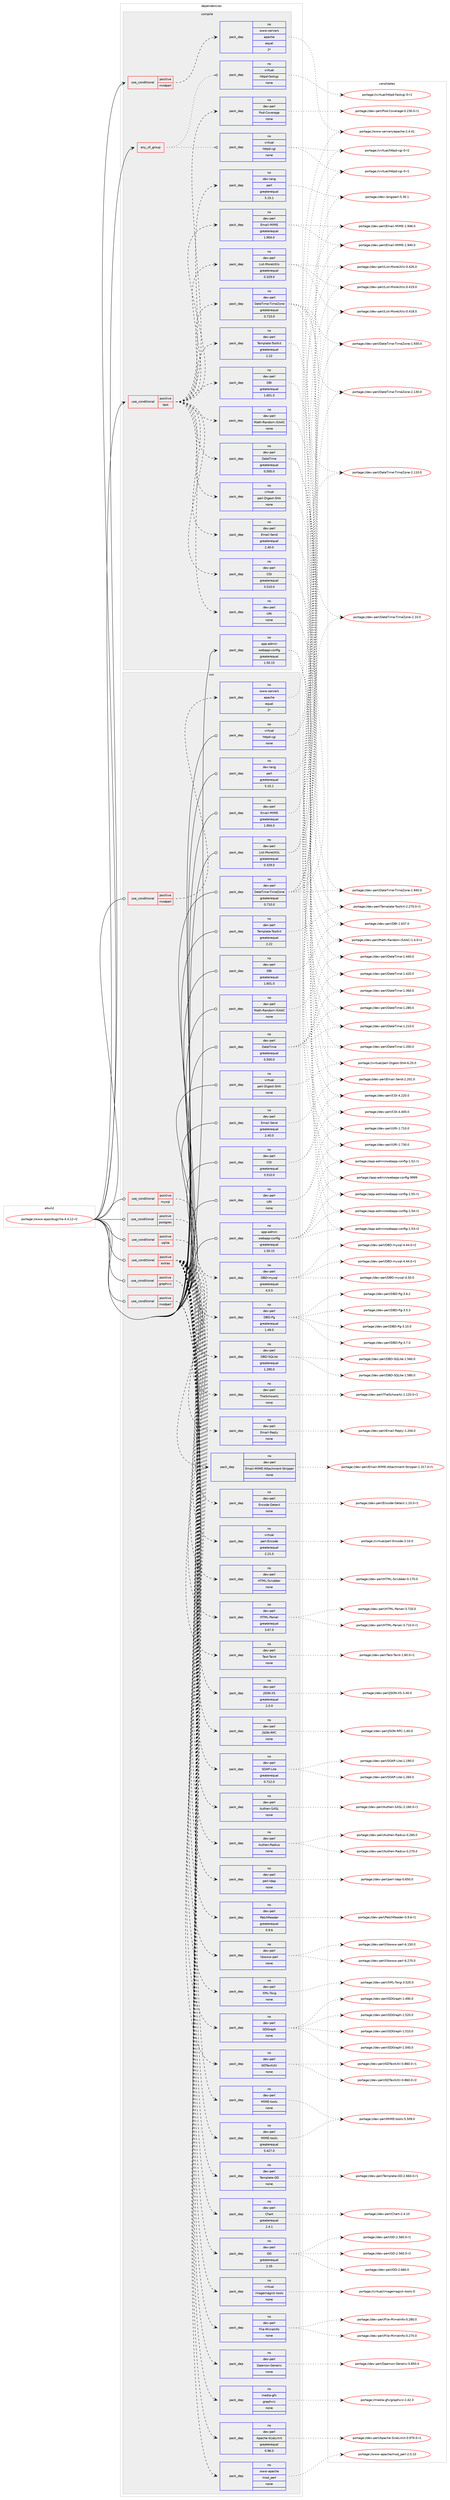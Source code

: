 digraph prolog {

# *************
# Graph options
# *************

newrank=true;
concentrate=true;
compound=true;
graph [rankdir=LR,fontname=Helvetica,fontsize=10,ranksep=1.5];#, ranksep=2.5, nodesep=0.2];
edge  [arrowhead=vee];
node  [fontname=Helvetica,fontsize=10];

# **********
# The ebuild
# **********

subgraph cluster_leftcol {
color=gray;
label=<<i>ebuild</i>>;
id [label="portage://www-apps/bugzilla-4.4.12-r2", color=red, width=4, href="../www-apps/bugzilla-4.4.12-r2.svg"];
}

# ****************
# The dependencies
# ****************

subgraph cluster_midcol {
color=gray;
label=<<i>dependencies</i>>;
subgraph cluster_compile {
fillcolor="#eeeeee";
style=filled;
label=<<i>compile</i>>;
subgraph any494 {
dependency27201 [label=<<TABLE BORDER="0" CELLBORDER="1" CELLSPACING="0" CELLPADDING="4"><TR><TD CELLPADDING="10">any_of_group</TD></TR></TABLE>>, shape=none, color=red];subgraph pack21951 {
dependency27202 [label=<<TABLE BORDER="0" CELLBORDER="1" CELLSPACING="0" CELLPADDING="4" WIDTH="220"><TR><TD ROWSPAN="6" CELLPADDING="30">pack_dep</TD></TR><TR><TD WIDTH="110">no</TD></TR><TR><TD>virtual</TD></TR><TR><TD>httpd-cgi</TD></TR><TR><TD>none</TD></TR><TR><TD></TD></TR></TABLE>>, shape=none, color=blue];
}
dependency27201:e -> dependency27202:w [weight=20,style="dotted",arrowhead="oinv"];
subgraph pack21952 {
dependency27203 [label=<<TABLE BORDER="0" CELLBORDER="1" CELLSPACING="0" CELLPADDING="4" WIDTH="220"><TR><TD ROWSPAN="6" CELLPADDING="30">pack_dep</TD></TR><TR><TD WIDTH="110">no</TD></TR><TR><TD>virtual</TD></TR><TR><TD>httpd-fastcgi</TD></TR><TR><TD>none</TD></TR><TR><TD></TD></TR></TABLE>>, shape=none, color=blue];
}
dependency27201:e -> dependency27203:w [weight=20,style="dotted",arrowhead="oinv"];
}
id:e -> dependency27201:w [weight=20,style="solid",arrowhead="vee"];
subgraph cond4739 {
dependency27204 [label=<<TABLE BORDER="0" CELLBORDER="1" CELLSPACING="0" CELLPADDING="4"><TR><TD ROWSPAN="3" CELLPADDING="10">use_conditional</TD></TR><TR><TD>positive</TD></TR><TR><TD>modperl</TD></TR></TABLE>>, shape=none, color=red];
subgraph pack21953 {
dependency27205 [label=<<TABLE BORDER="0" CELLBORDER="1" CELLSPACING="0" CELLPADDING="4" WIDTH="220"><TR><TD ROWSPAN="6" CELLPADDING="30">pack_dep</TD></TR><TR><TD WIDTH="110">no</TD></TR><TR><TD>www-servers</TD></TR><TR><TD>apache</TD></TR><TR><TD>equal</TD></TR><TR><TD>2*</TD></TR></TABLE>>, shape=none, color=blue];
}
dependency27204:e -> dependency27205:w [weight=20,style="dashed",arrowhead="vee"];
}
id:e -> dependency27204:w [weight=20,style="solid",arrowhead="vee"];
subgraph cond4740 {
dependency27206 [label=<<TABLE BORDER="0" CELLBORDER="1" CELLSPACING="0" CELLPADDING="4"><TR><TD ROWSPAN="3" CELLPADDING="10">use_conditional</TD></TR><TR><TD>positive</TD></TR><TR><TD>test</TD></TR></TABLE>>, shape=none, color=red];
subgraph pack21954 {
dependency27207 [label=<<TABLE BORDER="0" CELLBORDER="1" CELLSPACING="0" CELLPADDING="4" WIDTH="220"><TR><TD ROWSPAN="6" CELLPADDING="30">pack_dep</TD></TR><TR><TD WIDTH="110">no</TD></TR><TR><TD>dev-perl</TD></TR><TR><TD>Pod-Coverage</TD></TR><TR><TD>none</TD></TR><TR><TD></TD></TR></TABLE>>, shape=none, color=blue];
}
dependency27206:e -> dependency27207:w [weight=20,style="dashed",arrowhead="vee"];
subgraph pack21955 {
dependency27208 [label=<<TABLE BORDER="0" CELLBORDER="1" CELLSPACING="0" CELLPADDING="4" WIDTH="220"><TR><TD ROWSPAN="6" CELLPADDING="30">pack_dep</TD></TR><TR><TD WIDTH="110">no</TD></TR><TR><TD>dev-lang</TD></TR><TR><TD>perl</TD></TR><TR><TD>greaterequal</TD></TR><TR><TD>5.10.1</TD></TR></TABLE>>, shape=none, color=blue];
}
dependency27206:e -> dependency27208:w [weight=20,style="dashed",arrowhead="vee"];
subgraph pack21956 {
dependency27209 [label=<<TABLE BORDER="0" CELLBORDER="1" CELLSPACING="0" CELLPADDING="4" WIDTH="220"><TR><TD ROWSPAN="6" CELLPADDING="30">pack_dep</TD></TR><TR><TD WIDTH="110">no</TD></TR><TR><TD>dev-perl</TD></TR><TR><TD>CGI</TD></TR><TR><TD>greaterequal</TD></TR><TR><TD>3.510.0</TD></TR></TABLE>>, shape=none, color=blue];
}
dependency27206:e -> dependency27209:w [weight=20,style="dashed",arrowhead="vee"];
subgraph pack21957 {
dependency27210 [label=<<TABLE BORDER="0" CELLBORDER="1" CELLSPACING="0" CELLPADDING="4" WIDTH="220"><TR><TD ROWSPAN="6" CELLPADDING="30">pack_dep</TD></TR><TR><TD WIDTH="110">no</TD></TR><TR><TD>virtual</TD></TR><TR><TD>perl-Digest-SHA</TD></TR><TR><TD>none</TD></TR><TR><TD></TD></TR></TABLE>>, shape=none, color=blue];
}
dependency27206:e -> dependency27210:w [weight=20,style="dashed",arrowhead="vee"];
subgraph pack21958 {
dependency27211 [label=<<TABLE BORDER="0" CELLBORDER="1" CELLSPACING="0" CELLPADDING="4" WIDTH="220"><TR><TD ROWSPAN="6" CELLPADDING="30">pack_dep</TD></TR><TR><TD WIDTH="110">no</TD></TR><TR><TD>dev-perl</TD></TR><TR><TD>DateTime</TD></TR><TR><TD>greaterequal</TD></TR><TR><TD>0.500.0</TD></TR></TABLE>>, shape=none, color=blue];
}
dependency27206:e -> dependency27211:w [weight=20,style="dashed",arrowhead="vee"];
subgraph pack21959 {
dependency27212 [label=<<TABLE BORDER="0" CELLBORDER="1" CELLSPACING="0" CELLPADDING="4" WIDTH="220"><TR><TD ROWSPAN="6" CELLPADDING="30">pack_dep</TD></TR><TR><TD WIDTH="110">no</TD></TR><TR><TD>dev-perl</TD></TR><TR><TD>DateTime-TimeZone</TD></TR><TR><TD>greaterequal</TD></TR><TR><TD>0.710.0</TD></TR></TABLE>>, shape=none, color=blue];
}
dependency27206:e -> dependency27212:w [weight=20,style="dashed",arrowhead="vee"];
subgraph pack21960 {
dependency27213 [label=<<TABLE BORDER="0" CELLBORDER="1" CELLSPACING="0" CELLPADDING="4" WIDTH="220"><TR><TD ROWSPAN="6" CELLPADDING="30">pack_dep</TD></TR><TR><TD WIDTH="110">no</TD></TR><TR><TD>dev-perl</TD></TR><TR><TD>DBI</TD></TR><TR><TD>greaterequal</TD></TR><TR><TD>1.601.0</TD></TR></TABLE>>, shape=none, color=blue];
}
dependency27206:e -> dependency27213:w [weight=20,style="dashed",arrowhead="vee"];
subgraph pack21961 {
dependency27214 [label=<<TABLE BORDER="0" CELLBORDER="1" CELLSPACING="0" CELLPADDING="4" WIDTH="220"><TR><TD ROWSPAN="6" CELLPADDING="30">pack_dep</TD></TR><TR><TD WIDTH="110">no</TD></TR><TR><TD>dev-perl</TD></TR><TR><TD>Template-Toolkit</TD></TR><TR><TD>greaterequal</TD></TR><TR><TD>2.22</TD></TR></TABLE>>, shape=none, color=blue];
}
dependency27206:e -> dependency27214:w [weight=20,style="dashed",arrowhead="vee"];
subgraph pack21962 {
dependency27215 [label=<<TABLE BORDER="0" CELLBORDER="1" CELLSPACING="0" CELLPADDING="4" WIDTH="220"><TR><TD ROWSPAN="6" CELLPADDING="30">pack_dep</TD></TR><TR><TD WIDTH="110">no</TD></TR><TR><TD>dev-perl</TD></TR><TR><TD>Email-Send</TD></TR><TR><TD>greaterequal</TD></TR><TR><TD>2.40.0</TD></TR></TABLE>>, shape=none, color=blue];
}
dependency27206:e -> dependency27215:w [weight=20,style="dashed",arrowhead="vee"];
subgraph pack21963 {
dependency27216 [label=<<TABLE BORDER="0" CELLBORDER="1" CELLSPACING="0" CELLPADDING="4" WIDTH="220"><TR><TD ROWSPAN="6" CELLPADDING="30">pack_dep</TD></TR><TR><TD WIDTH="110">no</TD></TR><TR><TD>dev-perl</TD></TR><TR><TD>Email-MIME</TD></TR><TR><TD>greaterequal</TD></TR><TR><TD>1.904.0</TD></TR></TABLE>>, shape=none, color=blue];
}
dependency27206:e -> dependency27216:w [weight=20,style="dashed",arrowhead="vee"];
subgraph pack21964 {
dependency27217 [label=<<TABLE BORDER="0" CELLBORDER="1" CELLSPACING="0" CELLPADDING="4" WIDTH="220"><TR><TD ROWSPAN="6" CELLPADDING="30">pack_dep</TD></TR><TR><TD WIDTH="110">no</TD></TR><TR><TD>dev-perl</TD></TR><TR><TD>URI</TD></TR><TR><TD>none</TD></TR><TR><TD></TD></TR></TABLE>>, shape=none, color=blue];
}
dependency27206:e -> dependency27217:w [weight=20,style="dashed",arrowhead="vee"];
subgraph pack21965 {
dependency27218 [label=<<TABLE BORDER="0" CELLBORDER="1" CELLSPACING="0" CELLPADDING="4" WIDTH="220"><TR><TD ROWSPAN="6" CELLPADDING="30">pack_dep</TD></TR><TR><TD WIDTH="110">no</TD></TR><TR><TD>dev-perl</TD></TR><TR><TD>List-MoreUtils</TD></TR><TR><TD>greaterequal</TD></TR><TR><TD>0.329.0</TD></TR></TABLE>>, shape=none, color=blue];
}
dependency27206:e -> dependency27218:w [weight=20,style="dashed",arrowhead="vee"];
subgraph pack21966 {
dependency27219 [label=<<TABLE BORDER="0" CELLBORDER="1" CELLSPACING="0" CELLPADDING="4" WIDTH="220"><TR><TD ROWSPAN="6" CELLPADDING="30">pack_dep</TD></TR><TR><TD WIDTH="110">no</TD></TR><TR><TD>dev-perl</TD></TR><TR><TD>Math-Random-ISAAC</TD></TR><TR><TD>none</TD></TR><TR><TD></TD></TR></TABLE>>, shape=none, color=blue];
}
dependency27206:e -> dependency27219:w [weight=20,style="dashed",arrowhead="vee"];
}
id:e -> dependency27206:w [weight=20,style="solid",arrowhead="vee"];
subgraph pack21967 {
dependency27220 [label=<<TABLE BORDER="0" CELLBORDER="1" CELLSPACING="0" CELLPADDING="4" WIDTH="220"><TR><TD ROWSPAN="6" CELLPADDING="30">pack_dep</TD></TR><TR><TD WIDTH="110">no</TD></TR><TR><TD>app-admin</TD></TR><TR><TD>webapp-config</TD></TR><TR><TD>greaterequal</TD></TR><TR><TD>1.50.15</TD></TR></TABLE>>, shape=none, color=blue];
}
id:e -> dependency27220:w [weight=20,style="solid",arrowhead="vee"];
}
subgraph cluster_compileandrun {
fillcolor="#eeeeee";
style=filled;
label=<<i>compile and run</i>>;
}
subgraph cluster_run {
fillcolor="#eeeeee";
style=filled;
label=<<i>run</i>>;
subgraph cond4741 {
dependency27221 [label=<<TABLE BORDER="0" CELLBORDER="1" CELLSPACING="0" CELLPADDING="4"><TR><TD ROWSPAN="3" CELLPADDING="10">use_conditional</TD></TR><TR><TD>positive</TD></TR><TR><TD>extras</TD></TR></TABLE>>, shape=none, color=red];
subgraph pack21968 {
dependency27222 [label=<<TABLE BORDER="0" CELLBORDER="1" CELLSPACING="0" CELLPADDING="4" WIDTH="220"><TR><TD ROWSPAN="6" CELLPADDING="30">pack_dep</TD></TR><TR><TD WIDTH="110">no</TD></TR><TR><TD>dev-perl</TD></TR><TR><TD>GD</TD></TR><TR><TD>greaterequal</TD></TR><TR><TD>2.35</TD></TR></TABLE>>, shape=none, color=blue];
}
dependency27221:e -> dependency27222:w [weight=20,style="dashed",arrowhead="vee"];
subgraph pack21969 {
dependency27223 [label=<<TABLE BORDER="0" CELLBORDER="1" CELLSPACING="0" CELLPADDING="4" WIDTH="220"><TR><TD ROWSPAN="6" CELLPADDING="30">pack_dep</TD></TR><TR><TD WIDTH="110">no</TD></TR><TR><TD>dev-perl</TD></TR><TR><TD>Chart</TD></TR><TR><TD>greaterequal</TD></TR><TR><TD>2.4.1</TD></TR></TABLE>>, shape=none, color=blue];
}
dependency27221:e -> dependency27223:w [weight=20,style="dashed",arrowhead="vee"];
subgraph pack21970 {
dependency27224 [label=<<TABLE BORDER="0" CELLBORDER="1" CELLSPACING="0" CELLPADDING="4" WIDTH="220"><TR><TD ROWSPAN="6" CELLPADDING="30">pack_dep</TD></TR><TR><TD WIDTH="110">no</TD></TR><TR><TD>dev-perl</TD></TR><TR><TD>Template-GD</TD></TR><TR><TD>none</TD></TR><TR><TD></TD></TR></TABLE>>, shape=none, color=blue];
}
dependency27221:e -> dependency27224:w [weight=20,style="dashed",arrowhead="vee"];
subgraph pack21971 {
dependency27225 [label=<<TABLE BORDER="0" CELLBORDER="1" CELLSPACING="0" CELLPADDING="4" WIDTH="220"><TR><TD ROWSPAN="6" CELLPADDING="30">pack_dep</TD></TR><TR><TD WIDTH="110">no</TD></TR><TR><TD>dev-perl</TD></TR><TR><TD>GDTextUtil</TD></TR><TR><TD>none</TD></TR><TR><TD></TD></TR></TABLE>>, shape=none, color=blue];
}
dependency27221:e -> dependency27225:w [weight=20,style="dashed",arrowhead="vee"];
subgraph pack21972 {
dependency27226 [label=<<TABLE BORDER="0" CELLBORDER="1" CELLSPACING="0" CELLPADDING="4" WIDTH="220"><TR><TD ROWSPAN="6" CELLPADDING="30">pack_dep</TD></TR><TR><TD WIDTH="110">no</TD></TR><TR><TD>dev-perl</TD></TR><TR><TD>GDGraph</TD></TR><TR><TD>none</TD></TR><TR><TD></TD></TR></TABLE>>, shape=none, color=blue];
}
dependency27221:e -> dependency27226:w [weight=20,style="dashed",arrowhead="vee"];
subgraph pack21973 {
dependency27227 [label=<<TABLE BORDER="0" CELLBORDER="1" CELLSPACING="0" CELLPADDING="4" WIDTH="220"><TR><TD ROWSPAN="6" CELLPADDING="30">pack_dep</TD></TR><TR><TD WIDTH="110">no</TD></TR><TR><TD>dev-perl</TD></TR><TR><TD>XML-Twig</TD></TR><TR><TD>none</TD></TR><TR><TD></TD></TR></TABLE>>, shape=none, color=blue];
}
dependency27221:e -> dependency27227:w [weight=20,style="dashed",arrowhead="vee"];
subgraph pack21974 {
dependency27228 [label=<<TABLE BORDER="0" CELLBORDER="1" CELLSPACING="0" CELLPADDING="4" WIDTH="220"><TR><TD ROWSPAN="6" CELLPADDING="30">pack_dep</TD></TR><TR><TD WIDTH="110">no</TD></TR><TR><TD>dev-perl</TD></TR><TR><TD>MIME-tools</TD></TR><TR><TD>greaterequal</TD></TR><TR><TD>5.427.0</TD></TR></TABLE>>, shape=none, color=blue];
}
dependency27221:e -> dependency27228:w [weight=20,style="dashed",arrowhead="vee"];
subgraph pack21975 {
dependency27229 [label=<<TABLE BORDER="0" CELLBORDER="1" CELLSPACING="0" CELLPADDING="4" WIDTH="220"><TR><TD ROWSPAN="6" CELLPADDING="30">pack_dep</TD></TR><TR><TD WIDTH="110">no</TD></TR><TR><TD>dev-perl</TD></TR><TR><TD>libwww-perl</TD></TR><TR><TD>none</TD></TR><TR><TD></TD></TR></TABLE>>, shape=none, color=blue];
}
dependency27221:e -> dependency27229:w [weight=20,style="dashed",arrowhead="vee"];
subgraph pack21976 {
dependency27230 [label=<<TABLE BORDER="0" CELLBORDER="1" CELLSPACING="0" CELLPADDING="4" WIDTH="220"><TR><TD ROWSPAN="6" CELLPADDING="30">pack_dep</TD></TR><TR><TD WIDTH="110">no</TD></TR><TR><TD>dev-perl</TD></TR><TR><TD>PatchReader</TD></TR><TR><TD>greaterequal</TD></TR><TR><TD>0.9.6</TD></TR></TABLE>>, shape=none, color=blue];
}
dependency27221:e -> dependency27230:w [weight=20,style="dashed",arrowhead="vee"];
subgraph pack21977 {
dependency27231 [label=<<TABLE BORDER="0" CELLBORDER="1" CELLSPACING="0" CELLPADDING="4" WIDTH="220"><TR><TD ROWSPAN="6" CELLPADDING="30">pack_dep</TD></TR><TR><TD WIDTH="110">no</TD></TR><TR><TD>dev-perl</TD></TR><TR><TD>perl-ldap</TD></TR><TR><TD>none</TD></TR><TR><TD></TD></TR></TABLE>>, shape=none, color=blue];
}
dependency27221:e -> dependency27231:w [weight=20,style="dashed",arrowhead="vee"];
subgraph pack21978 {
dependency27232 [label=<<TABLE BORDER="0" CELLBORDER="1" CELLSPACING="0" CELLPADDING="4" WIDTH="220"><TR><TD ROWSPAN="6" CELLPADDING="30">pack_dep</TD></TR><TR><TD WIDTH="110">no</TD></TR><TR><TD>dev-perl</TD></TR><TR><TD>Authen-Radius</TD></TR><TR><TD>none</TD></TR><TR><TD></TD></TR></TABLE>>, shape=none, color=blue];
}
dependency27221:e -> dependency27232:w [weight=20,style="dashed",arrowhead="vee"];
subgraph pack21979 {
dependency27233 [label=<<TABLE BORDER="0" CELLBORDER="1" CELLSPACING="0" CELLPADDING="4" WIDTH="220"><TR><TD ROWSPAN="6" CELLPADDING="30">pack_dep</TD></TR><TR><TD WIDTH="110">no</TD></TR><TR><TD>dev-perl</TD></TR><TR><TD>Authen-SASL</TD></TR><TR><TD>none</TD></TR><TR><TD></TD></TR></TABLE>>, shape=none, color=blue];
}
dependency27221:e -> dependency27233:w [weight=20,style="dashed",arrowhead="vee"];
subgraph pack21980 {
dependency27234 [label=<<TABLE BORDER="0" CELLBORDER="1" CELLSPACING="0" CELLPADDING="4" WIDTH="220"><TR><TD ROWSPAN="6" CELLPADDING="30">pack_dep</TD></TR><TR><TD WIDTH="110">no</TD></TR><TR><TD>dev-perl</TD></TR><TR><TD>SOAP-Lite</TD></TR><TR><TD>greaterequal</TD></TR><TR><TD>0.712.0</TD></TR></TABLE>>, shape=none, color=blue];
}
dependency27221:e -> dependency27234:w [weight=20,style="dashed",arrowhead="vee"];
subgraph pack21981 {
dependency27235 [label=<<TABLE BORDER="0" CELLBORDER="1" CELLSPACING="0" CELLPADDING="4" WIDTH="220"><TR><TD ROWSPAN="6" CELLPADDING="30">pack_dep</TD></TR><TR><TD WIDTH="110">no</TD></TR><TR><TD>dev-perl</TD></TR><TR><TD>JSON-RPC</TD></TR><TR><TD>none</TD></TR><TR><TD></TD></TR></TABLE>>, shape=none, color=blue];
}
dependency27221:e -> dependency27235:w [weight=20,style="dashed",arrowhead="vee"];
subgraph pack21982 {
dependency27236 [label=<<TABLE BORDER="0" CELLBORDER="1" CELLSPACING="0" CELLPADDING="4" WIDTH="220"><TR><TD ROWSPAN="6" CELLPADDING="30">pack_dep</TD></TR><TR><TD WIDTH="110">no</TD></TR><TR><TD>dev-perl</TD></TR><TR><TD>JSON-XS</TD></TR><TR><TD>greaterequal</TD></TR><TR><TD>2.0.0</TD></TR></TABLE>>, shape=none, color=blue];
}
dependency27221:e -> dependency27236:w [weight=20,style="dashed",arrowhead="vee"];
subgraph pack21983 {
dependency27237 [label=<<TABLE BORDER="0" CELLBORDER="1" CELLSPACING="0" CELLPADDING="4" WIDTH="220"><TR><TD ROWSPAN="6" CELLPADDING="30">pack_dep</TD></TR><TR><TD WIDTH="110">no</TD></TR><TR><TD>dev-perl</TD></TR><TR><TD>Test-Taint</TD></TR><TR><TD>none</TD></TR><TR><TD></TD></TR></TABLE>>, shape=none, color=blue];
}
dependency27221:e -> dependency27237:w [weight=20,style="dashed",arrowhead="vee"];
subgraph pack21984 {
dependency27238 [label=<<TABLE BORDER="0" CELLBORDER="1" CELLSPACING="0" CELLPADDING="4" WIDTH="220"><TR><TD ROWSPAN="6" CELLPADDING="30">pack_dep</TD></TR><TR><TD WIDTH="110">no</TD></TR><TR><TD>dev-perl</TD></TR><TR><TD>HTML-Parser</TD></TR><TR><TD>greaterequal</TD></TR><TR><TD>3.67.0</TD></TR></TABLE>>, shape=none, color=blue];
}
dependency27221:e -> dependency27238:w [weight=20,style="dashed",arrowhead="vee"];
subgraph pack21985 {
dependency27239 [label=<<TABLE BORDER="0" CELLBORDER="1" CELLSPACING="0" CELLPADDING="4" WIDTH="220"><TR><TD ROWSPAN="6" CELLPADDING="30">pack_dep</TD></TR><TR><TD WIDTH="110">no</TD></TR><TR><TD>dev-perl</TD></TR><TR><TD>HTML-Scrubber</TD></TR><TR><TD>none</TD></TR><TR><TD></TD></TR></TABLE>>, shape=none, color=blue];
}
dependency27221:e -> dependency27239:w [weight=20,style="dashed",arrowhead="vee"];
subgraph pack21986 {
dependency27240 [label=<<TABLE BORDER="0" CELLBORDER="1" CELLSPACING="0" CELLPADDING="4" WIDTH="220"><TR><TD ROWSPAN="6" CELLPADDING="30">pack_dep</TD></TR><TR><TD WIDTH="110">no</TD></TR><TR><TD>virtual</TD></TR><TR><TD>perl-Encode</TD></TR><TR><TD>greaterequal</TD></TR><TR><TD>2.21.0</TD></TR></TABLE>>, shape=none, color=blue];
}
dependency27221:e -> dependency27240:w [weight=20,style="dashed",arrowhead="vee"];
subgraph pack21987 {
dependency27241 [label=<<TABLE BORDER="0" CELLBORDER="1" CELLSPACING="0" CELLPADDING="4" WIDTH="220"><TR><TD ROWSPAN="6" CELLPADDING="30">pack_dep</TD></TR><TR><TD WIDTH="110">no</TD></TR><TR><TD>dev-perl</TD></TR><TR><TD>Encode-Detect</TD></TR><TR><TD>none</TD></TR><TR><TD></TD></TR></TABLE>>, shape=none, color=blue];
}
dependency27221:e -> dependency27241:w [weight=20,style="dashed",arrowhead="vee"];
subgraph pack21988 {
dependency27242 [label=<<TABLE BORDER="0" CELLBORDER="1" CELLSPACING="0" CELLPADDING="4" WIDTH="220"><TR><TD ROWSPAN="6" CELLPADDING="30">pack_dep</TD></TR><TR><TD WIDTH="110">no</TD></TR><TR><TD>dev-perl</TD></TR><TR><TD>Email-MIME-Attachment-Stripper</TD></TR><TR><TD>none</TD></TR><TR><TD></TD></TR></TABLE>>, shape=none, color=blue];
}
dependency27221:e -> dependency27242:w [weight=20,style="dashed",arrowhead="vee"];
subgraph pack21989 {
dependency27243 [label=<<TABLE BORDER="0" CELLBORDER="1" CELLSPACING="0" CELLPADDING="4" WIDTH="220"><TR><TD ROWSPAN="6" CELLPADDING="30">pack_dep</TD></TR><TR><TD WIDTH="110">no</TD></TR><TR><TD>dev-perl</TD></TR><TR><TD>Email-Reply</TD></TR><TR><TD>none</TD></TR><TR><TD></TD></TR></TABLE>>, shape=none, color=blue];
}
dependency27221:e -> dependency27243:w [weight=20,style="dashed",arrowhead="vee"];
subgraph pack21990 {
dependency27244 [label=<<TABLE BORDER="0" CELLBORDER="1" CELLSPACING="0" CELLPADDING="4" WIDTH="220"><TR><TD ROWSPAN="6" CELLPADDING="30">pack_dep</TD></TR><TR><TD WIDTH="110">no</TD></TR><TR><TD>dev-perl</TD></TR><TR><TD>TheSchwartz</TD></TR><TR><TD>none</TD></TR><TR><TD></TD></TR></TABLE>>, shape=none, color=blue];
}
dependency27221:e -> dependency27244:w [weight=20,style="dashed",arrowhead="vee"];
subgraph pack21991 {
dependency27245 [label=<<TABLE BORDER="0" CELLBORDER="1" CELLSPACING="0" CELLPADDING="4" WIDTH="220"><TR><TD ROWSPAN="6" CELLPADDING="30">pack_dep</TD></TR><TR><TD WIDTH="110">no</TD></TR><TR><TD>dev-perl</TD></TR><TR><TD>Daemon-Generic</TD></TR><TR><TD>none</TD></TR><TR><TD></TD></TR></TABLE>>, shape=none, color=blue];
}
dependency27221:e -> dependency27245:w [weight=20,style="dashed",arrowhead="vee"];
subgraph pack21992 {
dependency27246 [label=<<TABLE BORDER="0" CELLBORDER="1" CELLSPACING="0" CELLPADDING="4" WIDTH="220"><TR><TD ROWSPAN="6" CELLPADDING="30">pack_dep</TD></TR><TR><TD WIDTH="110">no</TD></TR><TR><TD>dev-perl</TD></TR><TR><TD>File-MimeInfo</TD></TR><TR><TD>none</TD></TR><TR><TD></TD></TR></TABLE>>, shape=none, color=blue];
}
dependency27221:e -> dependency27246:w [weight=20,style="dashed",arrowhead="vee"];
subgraph pack21993 {
dependency27247 [label=<<TABLE BORDER="0" CELLBORDER="1" CELLSPACING="0" CELLPADDING="4" WIDTH="220"><TR><TD ROWSPAN="6" CELLPADDING="30">pack_dep</TD></TR><TR><TD WIDTH="110">no</TD></TR><TR><TD>virtual</TD></TR><TR><TD>imagemagick-tools</TD></TR><TR><TD>none</TD></TR><TR><TD></TD></TR></TABLE>>, shape=none, color=blue];
}
dependency27221:e -> dependency27247:w [weight=20,style="dashed",arrowhead="vee"];
subgraph pack21994 {
dependency27248 [label=<<TABLE BORDER="0" CELLBORDER="1" CELLSPACING="0" CELLPADDING="4" WIDTH="220"><TR><TD ROWSPAN="6" CELLPADDING="30">pack_dep</TD></TR><TR><TD WIDTH="110">no</TD></TR><TR><TD>dev-perl</TD></TR><TR><TD>MIME-tools</TD></TR><TR><TD>none</TD></TR><TR><TD></TD></TR></TABLE>>, shape=none, color=blue];
}
dependency27221:e -> dependency27248:w [weight=20,style="dashed",arrowhead="vee"];
}
id:e -> dependency27221:w [weight=20,style="solid",arrowhead="odot"];
subgraph cond4742 {
dependency27249 [label=<<TABLE BORDER="0" CELLBORDER="1" CELLSPACING="0" CELLPADDING="4"><TR><TD ROWSPAN="3" CELLPADDING="10">use_conditional</TD></TR><TR><TD>positive</TD></TR><TR><TD>graphviz</TD></TR></TABLE>>, shape=none, color=red];
subgraph pack21995 {
dependency27250 [label=<<TABLE BORDER="0" CELLBORDER="1" CELLSPACING="0" CELLPADDING="4" WIDTH="220"><TR><TD ROWSPAN="6" CELLPADDING="30">pack_dep</TD></TR><TR><TD WIDTH="110">no</TD></TR><TR><TD>media-gfx</TD></TR><TR><TD>graphviz</TD></TR><TR><TD>none</TD></TR><TR><TD></TD></TR></TABLE>>, shape=none, color=blue];
}
dependency27249:e -> dependency27250:w [weight=20,style="dashed",arrowhead="vee"];
}
id:e -> dependency27249:w [weight=20,style="solid",arrowhead="odot"];
subgraph cond4743 {
dependency27251 [label=<<TABLE BORDER="0" CELLBORDER="1" CELLSPACING="0" CELLPADDING="4"><TR><TD ROWSPAN="3" CELLPADDING="10">use_conditional</TD></TR><TR><TD>positive</TD></TR><TR><TD>modperl</TD></TR></TABLE>>, shape=none, color=red];
subgraph pack21996 {
dependency27252 [label=<<TABLE BORDER="0" CELLBORDER="1" CELLSPACING="0" CELLPADDING="4" WIDTH="220"><TR><TD ROWSPAN="6" CELLPADDING="30">pack_dep</TD></TR><TR><TD WIDTH="110">no</TD></TR><TR><TD>www-apache</TD></TR><TR><TD>mod_perl</TD></TR><TR><TD>none</TD></TR><TR><TD></TD></TR></TABLE>>, shape=none, color=blue];
}
dependency27251:e -> dependency27252:w [weight=20,style="dashed",arrowhead="vee"];
subgraph pack21997 {
dependency27253 [label=<<TABLE BORDER="0" CELLBORDER="1" CELLSPACING="0" CELLPADDING="4" WIDTH="220"><TR><TD ROWSPAN="6" CELLPADDING="30">pack_dep</TD></TR><TR><TD WIDTH="110">no</TD></TR><TR><TD>dev-perl</TD></TR><TR><TD>Apache-SizeLimit</TD></TR><TR><TD>greaterequal</TD></TR><TR><TD>0.96.0</TD></TR></TABLE>>, shape=none, color=blue];
}
dependency27251:e -> dependency27253:w [weight=20,style="dashed",arrowhead="vee"];
}
id:e -> dependency27251:w [weight=20,style="solid",arrowhead="odot"];
subgraph cond4744 {
dependency27254 [label=<<TABLE BORDER="0" CELLBORDER="1" CELLSPACING="0" CELLPADDING="4"><TR><TD ROWSPAN="3" CELLPADDING="10">use_conditional</TD></TR><TR><TD>positive</TD></TR><TR><TD>modperl</TD></TR></TABLE>>, shape=none, color=red];
subgraph pack21998 {
dependency27255 [label=<<TABLE BORDER="0" CELLBORDER="1" CELLSPACING="0" CELLPADDING="4" WIDTH="220"><TR><TD ROWSPAN="6" CELLPADDING="30">pack_dep</TD></TR><TR><TD WIDTH="110">no</TD></TR><TR><TD>www-servers</TD></TR><TR><TD>apache</TD></TR><TR><TD>equal</TD></TR><TR><TD>2*</TD></TR></TABLE>>, shape=none, color=blue];
}
dependency27254:e -> dependency27255:w [weight=20,style="dashed",arrowhead="vee"];
}
id:e -> dependency27254:w [weight=20,style="solid",arrowhead="odot"];
subgraph cond4745 {
dependency27256 [label=<<TABLE BORDER="0" CELLBORDER="1" CELLSPACING="0" CELLPADDING="4"><TR><TD ROWSPAN="3" CELLPADDING="10">use_conditional</TD></TR><TR><TD>positive</TD></TR><TR><TD>mysql</TD></TR></TABLE>>, shape=none, color=red];
subgraph pack21999 {
dependency27257 [label=<<TABLE BORDER="0" CELLBORDER="1" CELLSPACING="0" CELLPADDING="4" WIDTH="220"><TR><TD ROWSPAN="6" CELLPADDING="30">pack_dep</TD></TR><TR><TD WIDTH="110">no</TD></TR><TR><TD>dev-perl</TD></TR><TR><TD>DBD-mysql</TD></TR><TR><TD>greaterequal</TD></TR><TR><TD>4.0.5</TD></TR></TABLE>>, shape=none, color=blue];
}
dependency27256:e -> dependency27257:w [weight=20,style="dashed",arrowhead="vee"];
}
id:e -> dependency27256:w [weight=20,style="solid",arrowhead="odot"];
subgraph cond4746 {
dependency27258 [label=<<TABLE BORDER="0" CELLBORDER="1" CELLSPACING="0" CELLPADDING="4"><TR><TD ROWSPAN="3" CELLPADDING="10">use_conditional</TD></TR><TR><TD>positive</TD></TR><TR><TD>postgres</TD></TR></TABLE>>, shape=none, color=red];
subgraph pack22000 {
dependency27259 [label=<<TABLE BORDER="0" CELLBORDER="1" CELLSPACING="0" CELLPADDING="4" WIDTH="220"><TR><TD ROWSPAN="6" CELLPADDING="30">pack_dep</TD></TR><TR><TD WIDTH="110">no</TD></TR><TR><TD>dev-perl</TD></TR><TR><TD>DBD-Pg</TD></TR><TR><TD>greaterequal</TD></TR><TR><TD>1.49.0</TD></TR></TABLE>>, shape=none, color=blue];
}
dependency27258:e -> dependency27259:w [weight=20,style="dashed",arrowhead="vee"];
}
id:e -> dependency27258:w [weight=20,style="solid",arrowhead="odot"];
subgraph cond4747 {
dependency27260 [label=<<TABLE BORDER="0" CELLBORDER="1" CELLSPACING="0" CELLPADDING="4"><TR><TD ROWSPAN="3" CELLPADDING="10">use_conditional</TD></TR><TR><TD>positive</TD></TR><TR><TD>sqlite</TD></TR></TABLE>>, shape=none, color=red];
subgraph pack22001 {
dependency27261 [label=<<TABLE BORDER="0" CELLBORDER="1" CELLSPACING="0" CELLPADDING="4" WIDTH="220"><TR><TD ROWSPAN="6" CELLPADDING="30">pack_dep</TD></TR><TR><TD WIDTH="110">no</TD></TR><TR><TD>dev-perl</TD></TR><TR><TD>DBD-SQLite</TD></TR><TR><TD>greaterequal</TD></TR><TR><TD>1.290.0</TD></TR></TABLE>>, shape=none, color=blue];
}
dependency27260:e -> dependency27261:w [weight=20,style="dashed",arrowhead="vee"];
}
id:e -> dependency27260:w [weight=20,style="solid",arrowhead="odot"];
subgraph pack22002 {
dependency27262 [label=<<TABLE BORDER="0" CELLBORDER="1" CELLSPACING="0" CELLPADDING="4" WIDTH="220"><TR><TD ROWSPAN="6" CELLPADDING="30">pack_dep</TD></TR><TR><TD WIDTH="110">no</TD></TR><TR><TD>app-admin</TD></TR><TR><TD>webapp-config</TD></TR><TR><TD>greaterequal</TD></TR><TR><TD>1.50.15</TD></TR></TABLE>>, shape=none, color=blue];
}
id:e -> dependency27262:w [weight=20,style="solid",arrowhead="odot"];
subgraph pack22003 {
dependency27263 [label=<<TABLE BORDER="0" CELLBORDER="1" CELLSPACING="0" CELLPADDING="4" WIDTH="220"><TR><TD ROWSPAN="6" CELLPADDING="30">pack_dep</TD></TR><TR><TD WIDTH="110">no</TD></TR><TR><TD>dev-lang</TD></TR><TR><TD>perl</TD></TR><TR><TD>greaterequal</TD></TR><TR><TD>5.10.1</TD></TR></TABLE>>, shape=none, color=blue];
}
id:e -> dependency27263:w [weight=20,style="solid",arrowhead="odot"];
subgraph pack22004 {
dependency27264 [label=<<TABLE BORDER="0" CELLBORDER="1" CELLSPACING="0" CELLPADDING="4" WIDTH="220"><TR><TD ROWSPAN="6" CELLPADDING="30">pack_dep</TD></TR><TR><TD WIDTH="110">no</TD></TR><TR><TD>dev-perl</TD></TR><TR><TD>CGI</TD></TR><TR><TD>greaterequal</TD></TR><TR><TD>3.510.0</TD></TR></TABLE>>, shape=none, color=blue];
}
id:e -> dependency27264:w [weight=20,style="solid",arrowhead="odot"];
subgraph pack22005 {
dependency27265 [label=<<TABLE BORDER="0" CELLBORDER="1" CELLSPACING="0" CELLPADDING="4" WIDTH="220"><TR><TD ROWSPAN="6" CELLPADDING="30">pack_dep</TD></TR><TR><TD WIDTH="110">no</TD></TR><TR><TD>dev-perl</TD></TR><TR><TD>DBI</TD></TR><TR><TD>greaterequal</TD></TR><TR><TD>1.601.0</TD></TR></TABLE>>, shape=none, color=blue];
}
id:e -> dependency27265:w [weight=20,style="solid",arrowhead="odot"];
subgraph pack22006 {
dependency27266 [label=<<TABLE BORDER="0" CELLBORDER="1" CELLSPACING="0" CELLPADDING="4" WIDTH="220"><TR><TD ROWSPAN="6" CELLPADDING="30">pack_dep</TD></TR><TR><TD WIDTH="110">no</TD></TR><TR><TD>dev-perl</TD></TR><TR><TD>DateTime</TD></TR><TR><TD>greaterequal</TD></TR><TR><TD>0.500.0</TD></TR></TABLE>>, shape=none, color=blue];
}
id:e -> dependency27266:w [weight=20,style="solid",arrowhead="odot"];
subgraph pack22007 {
dependency27267 [label=<<TABLE BORDER="0" CELLBORDER="1" CELLSPACING="0" CELLPADDING="4" WIDTH="220"><TR><TD ROWSPAN="6" CELLPADDING="30">pack_dep</TD></TR><TR><TD WIDTH="110">no</TD></TR><TR><TD>dev-perl</TD></TR><TR><TD>DateTime-TimeZone</TD></TR><TR><TD>greaterequal</TD></TR><TR><TD>0.710.0</TD></TR></TABLE>>, shape=none, color=blue];
}
id:e -> dependency27267:w [weight=20,style="solid",arrowhead="odot"];
subgraph pack22008 {
dependency27268 [label=<<TABLE BORDER="0" CELLBORDER="1" CELLSPACING="0" CELLPADDING="4" WIDTH="220"><TR><TD ROWSPAN="6" CELLPADDING="30">pack_dep</TD></TR><TR><TD WIDTH="110">no</TD></TR><TR><TD>dev-perl</TD></TR><TR><TD>Email-MIME</TD></TR><TR><TD>greaterequal</TD></TR><TR><TD>1.904.0</TD></TR></TABLE>>, shape=none, color=blue];
}
id:e -> dependency27268:w [weight=20,style="solid",arrowhead="odot"];
subgraph pack22009 {
dependency27269 [label=<<TABLE BORDER="0" CELLBORDER="1" CELLSPACING="0" CELLPADDING="4" WIDTH="220"><TR><TD ROWSPAN="6" CELLPADDING="30">pack_dep</TD></TR><TR><TD WIDTH="110">no</TD></TR><TR><TD>dev-perl</TD></TR><TR><TD>Email-Send</TD></TR><TR><TD>greaterequal</TD></TR><TR><TD>2.40.0</TD></TR></TABLE>>, shape=none, color=blue];
}
id:e -> dependency27269:w [weight=20,style="solid",arrowhead="odot"];
subgraph pack22010 {
dependency27270 [label=<<TABLE BORDER="0" CELLBORDER="1" CELLSPACING="0" CELLPADDING="4" WIDTH="220"><TR><TD ROWSPAN="6" CELLPADDING="30">pack_dep</TD></TR><TR><TD WIDTH="110">no</TD></TR><TR><TD>dev-perl</TD></TR><TR><TD>List-MoreUtils</TD></TR><TR><TD>greaterequal</TD></TR><TR><TD>0.329.0</TD></TR></TABLE>>, shape=none, color=blue];
}
id:e -> dependency27270:w [weight=20,style="solid",arrowhead="odot"];
subgraph pack22011 {
dependency27271 [label=<<TABLE BORDER="0" CELLBORDER="1" CELLSPACING="0" CELLPADDING="4" WIDTH="220"><TR><TD ROWSPAN="6" CELLPADDING="30">pack_dep</TD></TR><TR><TD WIDTH="110">no</TD></TR><TR><TD>dev-perl</TD></TR><TR><TD>Math-Random-ISAAC</TD></TR><TR><TD>none</TD></TR><TR><TD></TD></TR></TABLE>>, shape=none, color=blue];
}
id:e -> dependency27271:w [weight=20,style="solid",arrowhead="odot"];
subgraph pack22012 {
dependency27272 [label=<<TABLE BORDER="0" CELLBORDER="1" CELLSPACING="0" CELLPADDING="4" WIDTH="220"><TR><TD ROWSPAN="6" CELLPADDING="30">pack_dep</TD></TR><TR><TD WIDTH="110">no</TD></TR><TR><TD>dev-perl</TD></TR><TR><TD>Template-Toolkit</TD></TR><TR><TD>greaterequal</TD></TR><TR><TD>2.22</TD></TR></TABLE>>, shape=none, color=blue];
}
id:e -> dependency27272:w [weight=20,style="solid",arrowhead="odot"];
subgraph pack22013 {
dependency27273 [label=<<TABLE BORDER="0" CELLBORDER="1" CELLSPACING="0" CELLPADDING="4" WIDTH="220"><TR><TD ROWSPAN="6" CELLPADDING="30">pack_dep</TD></TR><TR><TD WIDTH="110">no</TD></TR><TR><TD>dev-perl</TD></TR><TR><TD>URI</TD></TR><TR><TD>none</TD></TR><TR><TD></TD></TR></TABLE>>, shape=none, color=blue];
}
id:e -> dependency27273:w [weight=20,style="solid",arrowhead="odot"];
subgraph pack22014 {
dependency27274 [label=<<TABLE BORDER="0" CELLBORDER="1" CELLSPACING="0" CELLPADDING="4" WIDTH="220"><TR><TD ROWSPAN="6" CELLPADDING="30">pack_dep</TD></TR><TR><TD WIDTH="110">no</TD></TR><TR><TD>virtual</TD></TR><TR><TD>httpd-cgi</TD></TR><TR><TD>none</TD></TR><TR><TD></TD></TR></TABLE>>, shape=none, color=blue];
}
id:e -> dependency27274:w [weight=20,style="solid",arrowhead="odot"];
subgraph pack22015 {
dependency27275 [label=<<TABLE BORDER="0" CELLBORDER="1" CELLSPACING="0" CELLPADDING="4" WIDTH="220"><TR><TD ROWSPAN="6" CELLPADDING="30">pack_dep</TD></TR><TR><TD WIDTH="110">no</TD></TR><TR><TD>virtual</TD></TR><TR><TD>perl-Digest-SHA</TD></TR><TR><TD>none</TD></TR><TR><TD></TD></TR></TABLE>>, shape=none, color=blue];
}
id:e -> dependency27275:w [weight=20,style="solid",arrowhead="odot"];
}
}

# **************
# The candidates
# **************

subgraph cluster_choices {
rank=same;
color=gray;
label=<<i>candidates</i>>;

subgraph choice21951 {
color=black;
nodesep=1;
choice1181051141161179710847104116116112100459910310545484511450 [label="portage://virtual/httpd-cgi-0-r2", color=red, width=4,href="../virtual/httpd-cgi-0-r2.svg"];
choice1181051141161179710847104116116112100459910310545484511449 [label="portage://virtual/httpd-cgi-0-r1", color=red, width=4,href="../virtual/httpd-cgi-0-r1.svg"];
dependency27202:e -> choice1181051141161179710847104116116112100459910310545484511450:w [style=dotted,weight="100"];
dependency27202:e -> choice1181051141161179710847104116116112100459910310545484511449:w [style=dotted,weight="100"];
}
subgraph choice21952 {
color=black;
nodesep=1;
choice118105114116117971084710411611611210045102971151169910310545484511449 [label="portage://virtual/httpd-fastcgi-0-r1", color=red, width=4,href="../virtual/httpd-fastcgi-0-r1.svg"];
dependency27203:e -> choice118105114116117971084710411611611210045102971151169910310545484511449:w [style=dotted,weight="100"];
}
subgraph choice21953 {
color=black;
nodesep=1;
choice119119119451151011141181011141154797112979910410145504652465249 [label="portage://www-servers/apache-2.4.41", color=red, width=4,href="../www-servers/apache-2.4.41.svg"];
dependency27205:e -> choice119119119451151011141181011141154797112979910410145504652465249:w [style=dotted,weight="100"];
}
subgraph choice21954 {
color=black;
nodesep=1;
choice10010111845112101114108478011110045671111181011149710310145484650514846484511449 [label="portage://dev-perl/Pod-Coverage-0.230.0-r1", color=red, width=4,href="../dev-perl/Pod-Coverage-0.230.0-r1.svg"];
dependency27207:e -> choice10010111845112101114108478011110045671111181011149710310145484650514846484511449:w [style=dotted,weight="100"];
}
subgraph choice21955 {
color=black;
nodesep=1;
choice10010111845108971101034711210111410845534651484649 [label="portage://dev-lang/perl-5.30.1", color=red, width=4,href="../dev-lang/perl-5.30.1.svg"];
dependency27208:e -> choice10010111845108971101034711210111410845534651484649:w [style=dotted,weight="100"];
}
subgraph choice21956 {
color=black;
nodesep=1;
choice10010111845112101114108476771734552465248484648 [label="portage://dev-perl/CGI-4.400.0", color=red, width=4,href="../dev-perl/CGI-4.400.0.svg"];
choice10010111845112101114108476771734552465050484648 [label="portage://dev-perl/CGI-4.220.0", color=red, width=4,href="../dev-perl/CGI-4.220.0.svg"];
dependency27209:e -> choice10010111845112101114108476771734552465248484648:w [style=dotted,weight="100"];
dependency27209:e -> choice10010111845112101114108476771734552465050484648:w [style=dotted,weight="100"];
}
subgraph choice21957 {
color=black;
nodesep=1;
choice118105114116117971084711210111410845681051031011151164583726545544650484648 [label="portage://virtual/perl-Digest-SHA-6.20.0", color=red, width=4,href="../virtual/perl-Digest-SHA-6.20.0.svg"];
dependency27210:e -> choice118105114116117971084711210111410845681051031011151164583726545544650484648:w [style=dotted,weight="100"];
}
subgraph choice21958 {
color=black;
nodesep=1;
choice10010111845112101114108476897116101841051091014549465252484648 [label="portage://dev-perl/DateTime-1.440.0", color=red, width=4,href="../dev-perl/DateTime-1.440.0.svg"];
choice10010111845112101114108476897116101841051091014549465250484648 [label="portage://dev-perl/DateTime-1.420.0", color=red, width=4,href="../dev-perl/DateTime-1.420.0.svg"];
choice10010111845112101114108476897116101841051091014549465154484648 [label="portage://dev-perl/DateTime-1.360.0", color=red, width=4,href="../dev-perl/DateTime-1.360.0.svg"];
choice10010111845112101114108476897116101841051091014549465056484648 [label="portage://dev-perl/DateTime-1.280.0", color=red, width=4,href="../dev-perl/DateTime-1.280.0.svg"];
choice10010111845112101114108476897116101841051091014549465049484648 [label="portage://dev-perl/DateTime-1.210.0", color=red, width=4,href="../dev-perl/DateTime-1.210.0.svg"];
choice10010111845112101114108476897116101841051091014549465048484648 [label="portage://dev-perl/DateTime-1.200.0", color=red, width=4,href="../dev-perl/DateTime-1.200.0.svg"];
dependency27211:e -> choice10010111845112101114108476897116101841051091014549465252484648:w [style=dotted,weight="100"];
dependency27211:e -> choice10010111845112101114108476897116101841051091014549465250484648:w [style=dotted,weight="100"];
dependency27211:e -> choice10010111845112101114108476897116101841051091014549465154484648:w [style=dotted,weight="100"];
dependency27211:e -> choice10010111845112101114108476897116101841051091014549465056484648:w [style=dotted,weight="100"];
dependency27211:e -> choice10010111845112101114108476897116101841051091014549465049484648:w [style=dotted,weight="100"];
dependency27211:e -> choice10010111845112101114108476897116101841051091014549465048484648:w [style=dotted,weight="100"];
}
subgraph choice21959 {
color=black;
nodesep=1;
choice10010111845112101114108476897116101841051091014584105109101901111101014550464951484648 [label="portage://dev-perl/DateTime-TimeZone-2.130.0", color=red, width=4,href="../dev-perl/DateTime-TimeZone-2.130.0.svg"];
choice10010111845112101114108476897116101841051091014584105109101901111101014550464949484648 [label="portage://dev-perl/DateTime-TimeZone-2.110.0", color=red, width=4,href="../dev-perl/DateTime-TimeZone-2.110.0.svg"];
choice100101118451121011141084768971161018410510910145841051091019011111010145504649484648 [label="portage://dev-perl/DateTime-TimeZone-2.10.0", color=red, width=4,href="../dev-perl/DateTime-TimeZone-2.10.0.svg"];
choice10010111845112101114108476897116101841051091014584105109101901111101014549465752484648 [label="portage://dev-perl/DateTime-TimeZone-1.940.0", color=red, width=4,href="../dev-perl/DateTime-TimeZone-1.940.0.svg"];
choice10010111845112101114108476897116101841051091014584105109101901111101014549465751484648 [label="portage://dev-perl/DateTime-TimeZone-1.930.0", color=red, width=4,href="../dev-perl/DateTime-TimeZone-1.930.0.svg"];
dependency27212:e -> choice10010111845112101114108476897116101841051091014584105109101901111101014550464951484648:w [style=dotted,weight="100"];
dependency27212:e -> choice10010111845112101114108476897116101841051091014584105109101901111101014550464949484648:w [style=dotted,weight="100"];
dependency27212:e -> choice100101118451121011141084768971161018410510910145841051091019011111010145504649484648:w [style=dotted,weight="100"];
dependency27212:e -> choice10010111845112101114108476897116101841051091014584105109101901111101014549465752484648:w [style=dotted,weight="100"];
dependency27212:e -> choice10010111845112101114108476897116101841051091014584105109101901111101014549465751484648:w [style=dotted,weight="100"];
}
subgraph choice21960 {
color=black;
nodesep=1;
choice10010111845112101114108476866734549465451554648 [label="portage://dev-perl/DBI-1.637.0", color=red, width=4,href="../dev-perl/DBI-1.637.0.svg"];
dependency27213:e -> choice10010111845112101114108476866734549465451554648:w [style=dotted,weight="100"];
}
subgraph choice21961 {
color=black;
nodesep=1;
choice10010111845112101114108478410110911210897116101458411111110810710511645504650554846484511449 [label="portage://dev-perl/Template-Toolkit-2.270.0-r1", color=red, width=4,href="../dev-perl/Template-Toolkit-2.270.0-r1.svg"];
dependency27214:e -> choice10010111845112101114108478410110911210897116101458411111110810710511645504650554846484511449:w [style=dotted,weight="100"];
}
subgraph choice21962 {
color=black;
nodesep=1;
choice1001011184511210111410847691099710510845831011101004550465048494648 [label="portage://dev-perl/Email-Send-2.201.0", color=red, width=4,href="../dev-perl/Email-Send-2.201.0.svg"];
dependency27215:e -> choice1001011184511210111410847691099710510845831011101004550465048494648:w [style=dotted,weight="100"];
}
subgraph choice21963 {
color=black;
nodesep=1;
choice1001011184511210111410847691099710510845777377694549465752544648 [label="portage://dev-perl/Email-MIME-1.946.0", color=red, width=4,href="../dev-perl/Email-MIME-1.946.0.svg"];
choice1001011184511210111410847691099710510845777377694549465752484648 [label="portage://dev-perl/Email-MIME-1.940.0", color=red, width=4,href="../dev-perl/Email-MIME-1.940.0.svg"];
dependency27216:e -> choice1001011184511210111410847691099710510845777377694549465752544648:w [style=dotted,weight="100"];
dependency27216:e -> choice1001011184511210111410847691099710510845777377694549465752484648:w [style=dotted,weight="100"];
}
subgraph choice21964 {
color=black;
nodesep=1;
choice10010111845112101114108478582734549465551484648 [label="portage://dev-perl/URI-1.730.0", color=red, width=4,href="../dev-perl/URI-1.730.0.svg"];
choice10010111845112101114108478582734549465549484648 [label="portage://dev-perl/URI-1.710.0", color=red, width=4,href="../dev-perl/URI-1.710.0.svg"];
dependency27217:e -> choice10010111845112101114108478582734549465551484648:w [style=dotted,weight="100"];
dependency27217:e -> choice10010111845112101114108478582734549465549484648:w [style=dotted,weight="100"];
}
subgraph choice21965 {
color=black;
nodesep=1;
choice1001011184511210111410847761051151164577111114101851161051081154548465250544648 [label="portage://dev-perl/List-MoreUtils-0.426.0", color=red, width=4,href="../dev-perl/List-MoreUtils-0.426.0.svg"];
choice1001011184511210111410847761051151164577111114101851161051081154548465249574648 [label="portage://dev-perl/List-MoreUtils-0.419.0", color=red, width=4,href="../dev-perl/List-MoreUtils-0.419.0.svg"];
choice1001011184511210111410847761051151164577111114101851161051081154548465249564648 [label="portage://dev-perl/List-MoreUtils-0.418.0", color=red, width=4,href="../dev-perl/List-MoreUtils-0.418.0.svg"];
dependency27218:e -> choice1001011184511210111410847761051151164577111114101851161051081154548465250544648:w [style=dotted,weight="100"];
dependency27218:e -> choice1001011184511210111410847761051151164577111114101851161051081154548465249574648:w [style=dotted,weight="100"];
dependency27218:e -> choice1001011184511210111410847761051151164577111114101851161051081154548465249564648:w [style=dotted,weight="100"];
}
subgraph choice21966 {
color=black;
nodesep=1;
choice100101118451121011141084777971161044582971101001111094573836565674549465246484511449 [label="portage://dev-perl/Math-Random-ISAAC-1.4.0-r1", color=red, width=4,href="../dev-perl/Math-Random-ISAAC-1.4.0-r1.svg"];
dependency27219:e -> choice100101118451121011141084777971161044582971101001111094573836565674549465246484511449:w [style=dotted,weight="100"];
}
subgraph choice21967 {
color=black;
nodesep=1;
choice97112112459710010910511047119101989711211245991111101021051034557575757 [label="portage://app-admin/webapp-config-9999", color=red, width=4,href="../app-admin/webapp-config-9999.svg"];
choice971121124597100109105110471191019897112112459911111010210510345494653534511449 [label="portage://app-admin/webapp-config-1.55-r1", color=red, width=4,href="../app-admin/webapp-config-1.55-r1.svg"];
choice971121124597100109105110471191019897112112459911111010210510345494653524511450 [label="portage://app-admin/webapp-config-1.54-r2", color=red, width=4,href="../app-admin/webapp-config-1.54-r2.svg"];
choice971121124597100109105110471191019897112112459911111010210510345494653514511450 [label="portage://app-admin/webapp-config-1.53-r2", color=red, width=4,href="../app-admin/webapp-config-1.53-r2.svg"];
choice971121124597100109105110471191019897112112459911111010210510345494653504511449 [label="portage://app-admin/webapp-config-1.52-r1", color=red, width=4,href="../app-admin/webapp-config-1.52-r1.svg"];
dependency27220:e -> choice97112112459710010910511047119101989711211245991111101021051034557575757:w [style=dotted,weight="100"];
dependency27220:e -> choice971121124597100109105110471191019897112112459911111010210510345494653534511449:w [style=dotted,weight="100"];
dependency27220:e -> choice971121124597100109105110471191019897112112459911111010210510345494653524511450:w [style=dotted,weight="100"];
dependency27220:e -> choice971121124597100109105110471191019897112112459911111010210510345494653514511450:w [style=dotted,weight="100"];
dependency27220:e -> choice971121124597100109105110471191019897112112459911111010210510345494653504511449:w [style=dotted,weight="100"];
}
subgraph choice21968 {
color=black;
nodesep=1;
choice100101118451121011141084771684550465454484648 [label="portage://dev-perl/GD-2.660.0", color=red, width=4,href="../dev-perl/GD-2.660.0.svg"];
choice1001011184511210111410847716845504653544846484511450 [label="portage://dev-perl/GD-2.560.0-r2", color=red, width=4,href="../dev-perl/GD-2.560.0-r2.svg"];
choice1001011184511210111410847716845504653544846484511449 [label="portage://dev-perl/GD-2.560.0-r1", color=red, width=4,href="../dev-perl/GD-2.560.0-r1.svg"];
dependency27222:e -> choice100101118451121011141084771684550465454484648:w [style=dotted,weight="100"];
dependency27222:e -> choice1001011184511210111410847716845504653544846484511450:w [style=dotted,weight="100"];
dependency27222:e -> choice1001011184511210111410847716845504653544846484511449:w [style=dotted,weight="100"];
}
subgraph choice21969 {
color=black;
nodesep=1;
choice1001011184511210111410847671049711411645504652464948 [label="portage://dev-perl/Chart-2.4.10", color=red, width=4,href="../dev-perl/Chart-2.4.10.svg"];
dependency27223:e -> choice1001011184511210111410847671049711411645504652464948:w [style=dotted,weight="100"];
}
subgraph choice21970 {
color=black;
nodesep=1;
choice1001011184511210111410847841011091121089711610145716845504654544846484511449 [label="portage://dev-perl/Template-GD-2.660.0-r1", color=red, width=4,href="../dev-perl/Template-GD-2.660.0-r1.svg"];
dependency27224:e -> choice1001011184511210111410847841011091121089711610145716845504654544846484511449:w [style=dotted,weight="100"];
}
subgraph choice21971 {
color=black;
nodesep=1;
choice10010111845112101114108477168841011201168511610510845484656544846484511450 [label="portage://dev-perl/GDTextUtil-0.860.0-r2", color=red, width=4,href="../dev-perl/GDTextUtil-0.860.0-r2.svg"];
choice10010111845112101114108477168841011201168511610510845484656544846484511449 [label="portage://dev-perl/GDTextUtil-0.860.0-r1", color=red, width=4,href="../dev-perl/GDTextUtil-0.860.0-r1.svg"];
dependency27225:e -> choice10010111845112101114108477168841011201168511610510845484656544846484511450:w [style=dotted,weight="100"];
dependency27225:e -> choice10010111845112101114108477168841011201168511610510845484656544846484511449:w [style=dotted,weight="100"];
}
subgraph choice21972 {
color=black;
nodesep=1;
choice1001011184511210111410847716871114971121044549465352484648 [label="portage://dev-perl/GDGraph-1.540.0", color=red, width=4,href="../dev-perl/GDGraph-1.540.0.svg"];
choice1001011184511210111410847716871114971121044549465350484648 [label="portage://dev-perl/GDGraph-1.520.0", color=red, width=4,href="../dev-perl/GDGraph-1.520.0.svg"];
choice1001011184511210111410847716871114971121044549465349484648 [label="portage://dev-perl/GDGraph-1.510.0", color=red, width=4,href="../dev-perl/GDGraph-1.510.0.svg"];
choice1001011184511210111410847716871114971121044549465257484648 [label="portage://dev-perl/GDGraph-1.490.0", color=red, width=4,href="../dev-perl/GDGraph-1.490.0.svg"];
dependency27226:e -> choice1001011184511210111410847716871114971121044549465352484648:w [style=dotted,weight="100"];
dependency27226:e -> choice1001011184511210111410847716871114971121044549465350484648:w [style=dotted,weight="100"];
dependency27226:e -> choice1001011184511210111410847716871114971121044549465349484648:w [style=dotted,weight="100"];
dependency27226:e -> choice1001011184511210111410847716871114971121044549465257484648:w [style=dotted,weight="100"];
}
subgraph choice21973 {
color=black;
nodesep=1;
choice100101118451121011141084788777645841191051034551465350484648 [label="portage://dev-perl/XML-Twig-3.520.0", color=red, width=4,href="../dev-perl/XML-Twig-3.520.0.svg"];
dependency27227:e -> choice100101118451121011141084788777645841191051034551465350484648:w [style=dotted,weight="100"];
}
subgraph choice21974 {
color=black;
nodesep=1;
choice100101118451121011141084777737769451161111111081154553465348574648 [label="portage://dev-perl/MIME-tools-5.509.0", color=red, width=4,href="../dev-perl/MIME-tools-5.509.0.svg"];
dependency27228:e -> choice100101118451121011141084777737769451161111111081154553465348574648:w [style=dotted,weight="100"];
}
subgraph choice21975 {
color=black;
nodesep=1;
choice100101118451121011141084710810598119119119451121011141084554465055484648 [label="portage://dev-perl/libwww-perl-6.270.0", color=red, width=4,href="../dev-perl/libwww-perl-6.270.0.svg"];
choice100101118451121011141084710810598119119119451121011141084554464953484648 [label="portage://dev-perl/libwww-perl-6.150.0", color=red, width=4,href="../dev-perl/libwww-perl-6.150.0.svg"];
dependency27229:e -> choice100101118451121011141084710810598119119119451121011141084554465055484648:w [style=dotted,weight="100"];
dependency27229:e -> choice100101118451121011141084710810598119119119451121011141084554464953484648:w [style=dotted,weight="100"];
}
subgraph choice21976 {
color=black;
nodesep=1;
choice100101118451121011141084780971169910482101971001011144548465746544511449 [label="portage://dev-perl/PatchReader-0.9.6-r1", color=red, width=4,href="../dev-perl/PatchReader-0.9.6-r1.svg"];
dependency27230:e -> choice100101118451121011141084780971169910482101971001011144548465746544511449:w [style=dotted,weight="100"];
}
subgraph choice21977 {
color=black;
nodesep=1;
choice100101118451121011141084711210111410845108100971124548465453484648 [label="portage://dev-perl/perl-ldap-0.650.0", color=red, width=4,href="../dev-perl/perl-ldap-0.650.0.svg"];
dependency27231:e -> choice100101118451121011141084711210111410845108100971124548465453484648:w [style=dotted,weight="100"];
}
subgraph choice21978 {
color=black;
nodesep=1;
choice1001011184511210111410847651171161041011104582971001051171154548465055484648 [label="portage://dev-perl/Authen-Radius-0.270.0", color=red, width=4,href="../dev-perl/Authen-Radius-0.270.0.svg"];
choice1001011184511210111410847651171161041011104582971001051171154548465054484648 [label="portage://dev-perl/Authen-Radius-0.260.0", color=red, width=4,href="../dev-perl/Authen-Radius-0.260.0.svg"];
dependency27232:e -> choice1001011184511210111410847651171161041011104582971001051171154548465055484648:w [style=dotted,weight="100"];
dependency27232:e -> choice1001011184511210111410847651171161041011104582971001051171154548465054484648:w [style=dotted,weight="100"];
}
subgraph choice21979 {
color=black;
nodesep=1;
choice100101118451121011141084765117116104101110458365837645504649544846484511449 [label="portage://dev-perl/Authen-SASL-2.160.0-r1", color=red, width=4,href="../dev-perl/Authen-SASL-2.160.0-r1.svg"];
dependency27233:e -> choice100101118451121011141084765117116104101110458365837645504649544846484511449:w [style=dotted,weight="100"];
}
subgraph choice21980 {
color=black;
nodesep=1;
choice10010111845112101114108478379658045761051161014549465054484648 [label="portage://dev-perl/SOAP-Lite-1.260.0", color=red, width=4,href="../dev-perl/SOAP-Lite-1.260.0.svg"];
choice10010111845112101114108478379658045761051161014549464957484648 [label="portage://dev-perl/SOAP-Lite-1.190.0", color=red, width=4,href="../dev-perl/SOAP-Lite-1.190.0.svg"];
dependency27234:e -> choice10010111845112101114108478379658045761051161014549465054484648:w [style=dotted,weight="100"];
dependency27234:e -> choice10010111845112101114108478379658045761051161014549464957484648:w [style=dotted,weight="100"];
}
subgraph choice21981 {
color=black;
nodesep=1;
choice1001011184511210111410847748379784582806745494654484648 [label="portage://dev-perl/JSON-RPC-1.60.0", color=red, width=4,href="../dev-perl/JSON-RPC-1.60.0.svg"];
dependency27235:e -> choice1001011184511210111410847748379784582806745494654484648:w [style=dotted,weight="100"];
}
subgraph choice21982 {
color=black;
nodesep=1;
choice10010111845112101114108477483797845888345514652484648 [label="portage://dev-perl/JSON-XS-3.40.0", color=red, width=4,href="../dev-perl/JSON-XS-3.40.0.svg"];
dependency27236:e -> choice10010111845112101114108477483797845888345514652484648:w [style=dotted,weight="100"];
}
subgraph choice21983 {
color=black;
nodesep=1;
choice100101118451121011141084784101115116458497105110116454946544846484511449 [label="portage://dev-perl/Test-Taint-1.60.0-r1", color=red, width=4,href="../dev-perl/Test-Taint-1.60.0-r1.svg"];
dependency27237:e -> choice100101118451121011141084784101115116458497105110116454946544846484511449:w [style=dotted,weight="100"];
}
subgraph choice21984 {
color=black;
nodesep=1;
choice1001011184511210111410847728477764580971141151011144551465550484648 [label="portage://dev-perl/HTML-Parser-3.720.0", color=red, width=4,href="../dev-perl/HTML-Parser-3.720.0.svg"];
choice10010111845112101114108477284777645809711411510111445514655494846484511449 [label="portage://dev-perl/HTML-Parser-3.710.0-r1", color=red, width=4,href="../dev-perl/HTML-Parser-3.710.0-r1.svg"];
dependency27238:e -> choice1001011184511210111410847728477764580971141151011144551465550484648:w [style=dotted,weight="100"];
dependency27238:e -> choice10010111845112101114108477284777645809711411510111445514655494846484511449:w [style=dotted,weight="100"];
}
subgraph choice21985 {
color=black;
nodesep=1;
choice10010111845112101114108477284777645839911411798981011144548464955484648 [label="portage://dev-perl/HTML-Scrubber-0.170.0", color=red, width=4,href="../dev-perl/HTML-Scrubber-0.170.0.svg"];
dependency27239:e -> choice10010111845112101114108477284777645839911411798981011144548464955484648:w [style=dotted,weight="100"];
}
subgraph choice21986 {
color=black;
nodesep=1;
choice118105114116117971084711210111410845691109911110010145514649484648 [label="portage://virtual/perl-Encode-3.10.0", color=red, width=4,href="../virtual/perl-Encode-3.10.0.svg"];
dependency27240:e -> choice118105114116117971084711210111410845691109911110010145514649484648:w [style=dotted,weight="100"];
}
subgraph choice21987 {
color=black;
nodesep=1;
choice10010111845112101114108476911099111100101456810111610199116454946494846484511449 [label="portage://dev-perl/Encode-Detect-1.10.0-r1", color=red, width=4,href="../dev-perl/Encode-Detect-1.10.0-r1.svg"];
dependency27241:e -> choice10010111845112101114108476911099111100101456810111610199116454946494846484511449:w [style=dotted,weight="100"];
}
subgraph choice21988 {
color=black;
nodesep=1;
choice10010111845112101114108476910997105108457773776945651161169799104109101110116458311611410511211210111445494651495546484511449 [label="portage://dev-perl/Email-MIME-Attachment-Stripper-1.317.0-r1", color=red, width=4,href="../dev-perl/Email-MIME-Attachment-Stripper-1.317.0-r1.svg"];
dependency27242:e -> choice10010111845112101114108476910997105108457773776945651161169799104109101110116458311611410511211210111445494651495546484511449:w [style=dotted,weight="100"];
}
subgraph choice21989 {
color=black;
nodesep=1;
choice1001011184511210111410847691099710510845821011121081214549465048524648 [label="portage://dev-perl/Email-Reply-1.204.0", color=red, width=4,href="../dev-perl/Email-Reply-1.204.0.svg"];
dependency27243:e -> choice1001011184511210111410847691099710510845821011121081214549465048524648:w [style=dotted,weight="100"];
}
subgraph choice21990 {
color=black;
nodesep=1;
choice10010111845112101114108478410410183991041199711411612245494649504846484511449 [label="portage://dev-perl/TheSchwartz-1.120.0-r1", color=red, width=4,href="../dev-perl/TheSchwartz-1.120.0-r1.svg"];
dependency27244:e -> choice10010111845112101114108478410410183991041199711411612245494649504846484511449:w [style=dotted,weight="100"];
}
subgraph choice21991 {
color=black;
nodesep=1;
choice100101118451121011141084768971011091111104571101110101114105994548465653484648 [label="portage://dev-perl/Daemon-Generic-0.850.0", color=red, width=4,href="../dev-perl/Daemon-Generic-0.850.0.svg"];
dependency27245:e -> choice100101118451121011141084768971011091111104571101110101114105994548465653484648:w [style=dotted,weight="100"];
}
subgraph choice21992 {
color=black;
nodesep=1;
choice1001011184511210111410847701051081014577105109101731101021114548465056484648 [label="portage://dev-perl/File-MimeInfo-0.280.0", color=red, width=4,href="../dev-perl/File-MimeInfo-0.280.0.svg"];
choice1001011184511210111410847701051081014577105109101731101021114548465055484648 [label="portage://dev-perl/File-MimeInfo-0.270.0", color=red, width=4,href="../dev-perl/File-MimeInfo-0.270.0.svg"];
dependency27246:e -> choice1001011184511210111410847701051081014577105109101731101021114548465056484648:w [style=dotted,weight="100"];
dependency27246:e -> choice1001011184511210111410847701051081014577105109101731101021114548465055484648:w [style=dotted,weight="100"];
}
subgraph choice21993 {
color=black;
nodesep=1;
choice1181051141161179710847105109971031011099710310599107451161111111081154548 [label="portage://virtual/imagemagick-tools-0", color=red, width=4,href="../virtual/imagemagick-tools-0.svg"];
dependency27247:e -> choice1181051141161179710847105109971031011099710310599107451161111111081154548:w [style=dotted,weight="100"];
}
subgraph choice21994 {
color=black;
nodesep=1;
choice100101118451121011141084777737769451161111111081154553465348574648 [label="portage://dev-perl/MIME-tools-5.509.0", color=red, width=4,href="../dev-perl/MIME-tools-5.509.0.svg"];
dependency27248:e -> choice100101118451121011141084777737769451161111111081154553465348574648:w [style=dotted,weight="100"];
}
subgraph choice21995 {
color=black;
nodesep=1;
choice1091011001059745103102120471031149711210411810512245504652504651 [label="portage://media-gfx/graphviz-2.42.3", color=red, width=4,href="../media-gfx/graphviz-2.42.3.svg"];
dependency27250:e -> choice1091011001059745103102120471031149711210411810512245504652504651:w [style=dotted,weight="100"];
}
subgraph choice21996 {
color=black;
nodesep=1;
choice11911911945971129799104101471091111009511210111410845504648464948 [label="portage://www-apache/mod_perl-2.0.10", color=red, width=4,href="../www-apache/mod_perl-2.0.10.svg"];
dependency27252:e -> choice11911911945971129799104101471091111009511210111410845504648464948:w [style=dotted,weight="100"];
}
subgraph choice21997 {
color=black;
nodesep=1;
choice100101118451121011141084765112979910410145831051221017610510910511645484657554846484511449 [label="portage://dev-perl/Apache-SizeLimit-0.970.0-r1", color=red, width=4,href="../dev-perl/Apache-SizeLimit-0.970.0-r1.svg"];
dependency27253:e -> choice100101118451121011141084765112979910410145831051221017610510910511645484657554846484511449:w [style=dotted,weight="100"];
}
subgraph choice21998 {
color=black;
nodesep=1;
choice119119119451151011141181011141154797112979910410145504652465249 [label="portage://www-servers/apache-2.4.41", color=red, width=4,href="../www-servers/apache-2.4.41.svg"];
dependency27255:e -> choice119119119451151011141181011141154797112979910410145504652465249:w [style=dotted,weight="100"];
}
subgraph choice21999 {
color=black;
nodesep=1;
choice10010111845112101114108476866684510912111511310845524653484648 [label="portage://dev-perl/DBD-mysql-4.50.0", color=red, width=4,href="../dev-perl/DBD-mysql-4.50.0.svg"];
choice100101118451121011141084768666845109121115113108455246525246484511450 [label="portage://dev-perl/DBD-mysql-4.44.0-r2", color=red, width=4,href="../dev-perl/DBD-mysql-4.44.0-r2.svg"];
choice100101118451121011141084768666845109121115113108455246525246484511449 [label="portage://dev-perl/DBD-mysql-4.44.0-r1", color=red, width=4,href="../dev-perl/DBD-mysql-4.44.0-r1.svg"];
dependency27257:e -> choice10010111845112101114108476866684510912111511310845524653484648:w [style=dotted,weight="100"];
dependency27257:e -> choice100101118451121011141084768666845109121115113108455246525246484511450:w [style=dotted,weight="100"];
dependency27257:e -> choice100101118451121011141084768666845109121115113108455246525246484511449:w [style=dotted,weight="100"];
}
subgraph choice22000 {
color=black;
nodesep=1;
choice10010111845112101114108476866684580103455146554648 [label="portage://dev-perl/DBD-Pg-3.7.0", color=red, width=4,href="../dev-perl/DBD-Pg-3.7.0.svg"];
choice10010111845112101114108476866684580103455146544650 [label="portage://dev-perl/DBD-Pg-3.6.2", color=red, width=4,href="../dev-perl/DBD-Pg-3.6.2.svg"];
choice10010111845112101114108476866684580103455146534651 [label="portage://dev-perl/DBD-Pg-3.5.3", color=red, width=4,href="../dev-perl/DBD-Pg-3.5.3.svg"];
choice1001011184511210111410847686668458010345514649484648 [label="portage://dev-perl/DBD-Pg-3.10.0", color=red, width=4,href="../dev-perl/DBD-Pg-3.10.0.svg"];
dependency27259:e -> choice10010111845112101114108476866684580103455146554648:w [style=dotted,weight="100"];
dependency27259:e -> choice10010111845112101114108476866684580103455146544650:w [style=dotted,weight="100"];
dependency27259:e -> choice10010111845112101114108476866684580103455146534651:w [style=dotted,weight="100"];
dependency27259:e -> choice1001011184511210111410847686668458010345514649484648:w [style=dotted,weight="100"];
}
subgraph choice22001 {
color=black;
nodesep=1;
choice1001011184511210111410847686668458381761051161014549465356484648 [label="portage://dev-perl/DBD-SQLite-1.580.0", color=red, width=4,href="../dev-perl/DBD-SQLite-1.580.0.svg"];
choice1001011184511210111410847686668458381761051161014549465354484648 [label="portage://dev-perl/DBD-SQLite-1.560.0", color=red, width=4,href="../dev-perl/DBD-SQLite-1.560.0.svg"];
dependency27261:e -> choice1001011184511210111410847686668458381761051161014549465356484648:w [style=dotted,weight="100"];
dependency27261:e -> choice1001011184511210111410847686668458381761051161014549465354484648:w [style=dotted,weight="100"];
}
subgraph choice22002 {
color=black;
nodesep=1;
choice97112112459710010910511047119101989711211245991111101021051034557575757 [label="portage://app-admin/webapp-config-9999", color=red, width=4,href="../app-admin/webapp-config-9999.svg"];
choice971121124597100109105110471191019897112112459911111010210510345494653534511449 [label="portage://app-admin/webapp-config-1.55-r1", color=red, width=4,href="../app-admin/webapp-config-1.55-r1.svg"];
choice971121124597100109105110471191019897112112459911111010210510345494653524511450 [label="portage://app-admin/webapp-config-1.54-r2", color=red, width=4,href="../app-admin/webapp-config-1.54-r2.svg"];
choice971121124597100109105110471191019897112112459911111010210510345494653514511450 [label="portage://app-admin/webapp-config-1.53-r2", color=red, width=4,href="../app-admin/webapp-config-1.53-r2.svg"];
choice971121124597100109105110471191019897112112459911111010210510345494653504511449 [label="portage://app-admin/webapp-config-1.52-r1", color=red, width=4,href="../app-admin/webapp-config-1.52-r1.svg"];
dependency27262:e -> choice97112112459710010910511047119101989711211245991111101021051034557575757:w [style=dotted,weight="100"];
dependency27262:e -> choice971121124597100109105110471191019897112112459911111010210510345494653534511449:w [style=dotted,weight="100"];
dependency27262:e -> choice971121124597100109105110471191019897112112459911111010210510345494653524511450:w [style=dotted,weight="100"];
dependency27262:e -> choice971121124597100109105110471191019897112112459911111010210510345494653514511450:w [style=dotted,weight="100"];
dependency27262:e -> choice971121124597100109105110471191019897112112459911111010210510345494653504511449:w [style=dotted,weight="100"];
}
subgraph choice22003 {
color=black;
nodesep=1;
choice10010111845108971101034711210111410845534651484649 [label="portage://dev-lang/perl-5.30.1", color=red, width=4,href="../dev-lang/perl-5.30.1.svg"];
dependency27263:e -> choice10010111845108971101034711210111410845534651484649:w [style=dotted,weight="100"];
}
subgraph choice22004 {
color=black;
nodesep=1;
choice10010111845112101114108476771734552465248484648 [label="portage://dev-perl/CGI-4.400.0", color=red, width=4,href="../dev-perl/CGI-4.400.0.svg"];
choice10010111845112101114108476771734552465050484648 [label="portage://dev-perl/CGI-4.220.0", color=red, width=4,href="../dev-perl/CGI-4.220.0.svg"];
dependency27264:e -> choice10010111845112101114108476771734552465248484648:w [style=dotted,weight="100"];
dependency27264:e -> choice10010111845112101114108476771734552465050484648:w [style=dotted,weight="100"];
}
subgraph choice22005 {
color=black;
nodesep=1;
choice10010111845112101114108476866734549465451554648 [label="portage://dev-perl/DBI-1.637.0", color=red, width=4,href="../dev-perl/DBI-1.637.0.svg"];
dependency27265:e -> choice10010111845112101114108476866734549465451554648:w [style=dotted,weight="100"];
}
subgraph choice22006 {
color=black;
nodesep=1;
choice10010111845112101114108476897116101841051091014549465252484648 [label="portage://dev-perl/DateTime-1.440.0", color=red, width=4,href="../dev-perl/DateTime-1.440.0.svg"];
choice10010111845112101114108476897116101841051091014549465250484648 [label="portage://dev-perl/DateTime-1.420.0", color=red, width=4,href="../dev-perl/DateTime-1.420.0.svg"];
choice10010111845112101114108476897116101841051091014549465154484648 [label="portage://dev-perl/DateTime-1.360.0", color=red, width=4,href="../dev-perl/DateTime-1.360.0.svg"];
choice10010111845112101114108476897116101841051091014549465056484648 [label="portage://dev-perl/DateTime-1.280.0", color=red, width=4,href="../dev-perl/DateTime-1.280.0.svg"];
choice10010111845112101114108476897116101841051091014549465049484648 [label="portage://dev-perl/DateTime-1.210.0", color=red, width=4,href="../dev-perl/DateTime-1.210.0.svg"];
choice10010111845112101114108476897116101841051091014549465048484648 [label="portage://dev-perl/DateTime-1.200.0", color=red, width=4,href="../dev-perl/DateTime-1.200.0.svg"];
dependency27266:e -> choice10010111845112101114108476897116101841051091014549465252484648:w [style=dotted,weight="100"];
dependency27266:e -> choice10010111845112101114108476897116101841051091014549465250484648:w [style=dotted,weight="100"];
dependency27266:e -> choice10010111845112101114108476897116101841051091014549465154484648:w [style=dotted,weight="100"];
dependency27266:e -> choice10010111845112101114108476897116101841051091014549465056484648:w [style=dotted,weight="100"];
dependency27266:e -> choice10010111845112101114108476897116101841051091014549465049484648:w [style=dotted,weight="100"];
dependency27266:e -> choice10010111845112101114108476897116101841051091014549465048484648:w [style=dotted,weight="100"];
}
subgraph choice22007 {
color=black;
nodesep=1;
choice10010111845112101114108476897116101841051091014584105109101901111101014550464951484648 [label="portage://dev-perl/DateTime-TimeZone-2.130.0", color=red, width=4,href="../dev-perl/DateTime-TimeZone-2.130.0.svg"];
choice10010111845112101114108476897116101841051091014584105109101901111101014550464949484648 [label="portage://dev-perl/DateTime-TimeZone-2.110.0", color=red, width=4,href="../dev-perl/DateTime-TimeZone-2.110.0.svg"];
choice100101118451121011141084768971161018410510910145841051091019011111010145504649484648 [label="portage://dev-perl/DateTime-TimeZone-2.10.0", color=red, width=4,href="../dev-perl/DateTime-TimeZone-2.10.0.svg"];
choice10010111845112101114108476897116101841051091014584105109101901111101014549465752484648 [label="portage://dev-perl/DateTime-TimeZone-1.940.0", color=red, width=4,href="../dev-perl/DateTime-TimeZone-1.940.0.svg"];
choice10010111845112101114108476897116101841051091014584105109101901111101014549465751484648 [label="portage://dev-perl/DateTime-TimeZone-1.930.0", color=red, width=4,href="../dev-perl/DateTime-TimeZone-1.930.0.svg"];
dependency27267:e -> choice10010111845112101114108476897116101841051091014584105109101901111101014550464951484648:w [style=dotted,weight="100"];
dependency27267:e -> choice10010111845112101114108476897116101841051091014584105109101901111101014550464949484648:w [style=dotted,weight="100"];
dependency27267:e -> choice100101118451121011141084768971161018410510910145841051091019011111010145504649484648:w [style=dotted,weight="100"];
dependency27267:e -> choice10010111845112101114108476897116101841051091014584105109101901111101014549465752484648:w [style=dotted,weight="100"];
dependency27267:e -> choice10010111845112101114108476897116101841051091014584105109101901111101014549465751484648:w [style=dotted,weight="100"];
}
subgraph choice22008 {
color=black;
nodesep=1;
choice1001011184511210111410847691099710510845777377694549465752544648 [label="portage://dev-perl/Email-MIME-1.946.0", color=red, width=4,href="../dev-perl/Email-MIME-1.946.0.svg"];
choice1001011184511210111410847691099710510845777377694549465752484648 [label="portage://dev-perl/Email-MIME-1.940.0", color=red, width=4,href="../dev-perl/Email-MIME-1.940.0.svg"];
dependency27268:e -> choice1001011184511210111410847691099710510845777377694549465752544648:w [style=dotted,weight="100"];
dependency27268:e -> choice1001011184511210111410847691099710510845777377694549465752484648:w [style=dotted,weight="100"];
}
subgraph choice22009 {
color=black;
nodesep=1;
choice1001011184511210111410847691099710510845831011101004550465048494648 [label="portage://dev-perl/Email-Send-2.201.0", color=red, width=4,href="../dev-perl/Email-Send-2.201.0.svg"];
dependency27269:e -> choice1001011184511210111410847691099710510845831011101004550465048494648:w [style=dotted,weight="100"];
}
subgraph choice22010 {
color=black;
nodesep=1;
choice1001011184511210111410847761051151164577111114101851161051081154548465250544648 [label="portage://dev-perl/List-MoreUtils-0.426.0", color=red, width=4,href="../dev-perl/List-MoreUtils-0.426.0.svg"];
choice1001011184511210111410847761051151164577111114101851161051081154548465249574648 [label="portage://dev-perl/List-MoreUtils-0.419.0", color=red, width=4,href="../dev-perl/List-MoreUtils-0.419.0.svg"];
choice1001011184511210111410847761051151164577111114101851161051081154548465249564648 [label="portage://dev-perl/List-MoreUtils-0.418.0", color=red, width=4,href="../dev-perl/List-MoreUtils-0.418.0.svg"];
dependency27270:e -> choice1001011184511210111410847761051151164577111114101851161051081154548465250544648:w [style=dotted,weight="100"];
dependency27270:e -> choice1001011184511210111410847761051151164577111114101851161051081154548465249574648:w [style=dotted,weight="100"];
dependency27270:e -> choice1001011184511210111410847761051151164577111114101851161051081154548465249564648:w [style=dotted,weight="100"];
}
subgraph choice22011 {
color=black;
nodesep=1;
choice100101118451121011141084777971161044582971101001111094573836565674549465246484511449 [label="portage://dev-perl/Math-Random-ISAAC-1.4.0-r1", color=red, width=4,href="../dev-perl/Math-Random-ISAAC-1.4.0-r1.svg"];
dependency27271:e -> choice100101118451121011141084777971161044582971101001111094573836565674549465246484511449:w [style=dotted,weight="100"];
}
subgraph choice22012 {
color=black;
nodesep=1;
choice10010111845112101114108478410110911210897116101458411111110810710511645504650554846484511449 [label="portage://dev-perl/Template-Toolkit-2.270.0-r1", color=red, width=4,href="../dev-perl/Template-Toolkit-2.270.0-r1.svg"];
dependency27272:e -> choice10010111845112101114108478410110911210897116101458411111110810710511645504650554846484511449:w [style=dotted,weight="100"];
}
subgraph choice22013 {
color=black;
nodesep=1;
choice10010111845112101114108478582734549465551484648 [label="portage://dev-perl/URI-1.730.0", color=red, width=4,href="../dev-perl/URI-1.730.0.svg"];
choice10010111845112101114108478582734549465549484648 [label="portage://dev-perl/URI-1.710.0", color=red, width=4,href="../dev-perl/URI-1.710.0.svg"];
dependency27273:e -> choice10010111845112101114108478582734549465551484648:w [style=dotted,weight="100"];
dependency27273:e -> choice10010111845112101114108478582734549465549484648:w [style=dotted,weight="100"];
}
subgraph choice22014 {
color=black;
nodesep=1;
choice1181051141161179710847104116116112100459910310545484511450 [label="portage://virtual/httpd-cgi-0-r2", color=red, width=4,href="../virtual/httpd-cgi-0-r2.svg"];
choice1181051141161179710847104116116112100459910310545484511449 [label="portage://virtual/httpd-cgi-0-r1", color=red, width=4,href="../virtual/httpd-cgi-0-r1.svg"];
dependency27274:e -> choice1181051141161179710847104116116112100459910310545484511450:w [style=dotted,weight="100"];
dependency27274:e -> choice1181051141161179710847104116116112100459910310545484511449:w [style=dotted,weight="100"];
}
subgraph choice22015 {
color=black;
nodesep=1;
choice118105114116117971084711210111410845681051031011151164583726545544650484648 [label="portage://virtual/perl-Digest-SHA-6.20.0", color=red, width=4,href="../virtual/perl-Digest-SHA-6.20.0.svg"];
dependency27275:e -> choice118105114116117971084711210111410845681051031011151164583726545544650484648:w [style=dotted,weight="100"];
}
}

}
